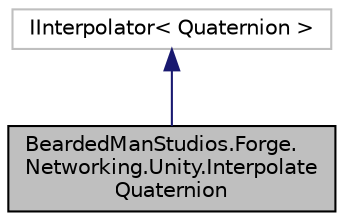 digraph "BeardedManStudios.Forge.Networking.Unity.InterpolateQuaternion"
{
 // LATEX_PDF_SIZE
  edge [fontname="Helvetica",fontsize="10",labelfontname="Helvetica",labelfontsize="10"];
  node [fontname="Helvetica",fontsize="10",shape=record];
  Node0 [label="BeardedManStudios.Forge.\lNetworking.Unity.Interpolate\lQuaternion",height=0.2,width=0.4,color="black", fillcolor="grey75", style="filled", fontcolor="black",tooltip=" "];
  Node1 -> Node0 [dir="back",color="midnightblue",fontsize="10",style="solid",fontname="Helvetica"];
  Node1 [label="IInterpolator\< Quaternion \>",height=0.2,width=0.4,color="grey75", fillcolor="white", style="filled",tooltip=" "];
}

